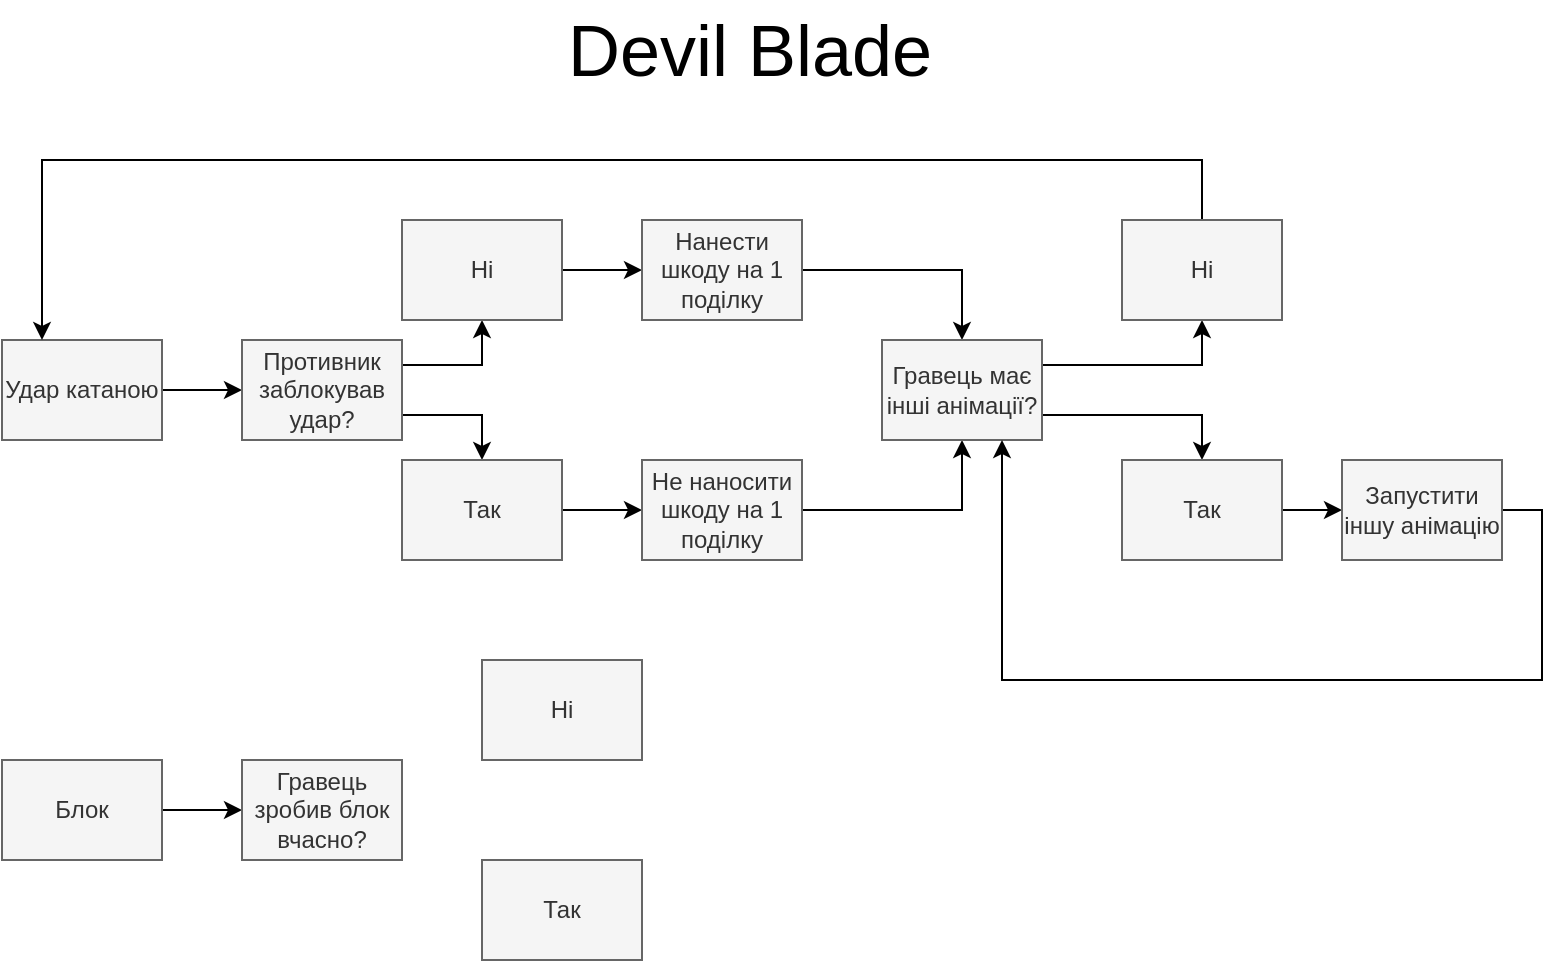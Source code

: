 <mxfile version="20.5.3" type="github">
  <diagram id="Gw7SjPRHPI560Tm9hMZg" name="Сторінка-1">
    <mxGraphModel dx="179" dy="305" grid="1" gridSize="10" guides="1" tooltips="1" connect="1" arrows="1" fold="1" page="1" pageScale="1" pageWidth="827" pageHeight="1169" math="0" shadow="0">
      <root>
        <mxCell id="0" />
        <mxCell id="1" parent="0" />
        <mxCell id="OfBTPzujXy_Dv2JITzyA-4" value="Devil Blade" style="text;html=1;align=center;verticalAlign=middle;whiteSpace=wrap;rounded=0;fontFamily=Helvetica;fontSize=36;" parent="1" vertex="1">
          <mxGeometry x="317" y="20" width="194" height="50" as="geometry" />
        </mxCell>
        <mxCell id="m0AJIgBf-lL1eL2nw93D-6" style="edgeStyle=orthogonalEdgeStyle;rounded=0;orthogonalLoop=1;jettySize=auto;html=1;exitX=1;exitY=0.5;exitDx=0;exitDy=0;" parent="1" source="m0AJIgBf-lL1eL2nw93D-4" target="m0AJIgBf-lL1eL2nw93D-5" edge="1">
          <mxGeometry relative="1" as="geometry" />
        </mxCell>
        <mxCell id="m0AJIgBf-lL1eL2nw93D-4" value="Удар катаною" style="text;html=1;strokeColor=#666666;fillColor=#f5f5f5;align=center;verticalAlign=middle;whiteSpace=wrap;rounded=0;fontColor=#333333;" parent="1" vertex="1">
          <mxGeometry x="40" y="190" width="80" height="50" as="geometry" />
        </mxCell>
        <mxCell id="m0AJIgBf-lL1eL2nw93D-8" style="edgeStyle=orthogonalEdgeStyle;rounded=0;orthogonalLoop=1;jettySize=auto;html=1;exitX=1;exitY=0.25;exitDx=0;exitDy=0;" parent="1" source="m0AJIgBf-lL1eL2nw93D-5" target="m0AJIgBf-lL1eL2nw93D-7" edge="1">
          <mxGeometry relative="1" as="geometry" />
        </mxCell>
        <mxCell id="m0AJIgBf-lL1eL2nw93D-10" style="edgeStyle=orthogonalEdgeStyle;rounded=0;orthogonalLoop=1;jettySize=auto;html=1;exitX=1;exitY=0.75;exitDx=0;exitDy=0;" parent="1" source="m0AJIgBf-lL1eL2nw93D-5" target="m0AJIgBf-lL1eL2nw93D-9" edge="1">
          <mxGeometry relative="1" as="geometry" />
        </mxCell>
        <mxCell id="m0AJIgBf-lL1eL2nw93D-5" value="Противник заблокував удар?" style="text;html=1;strokeColor=#666666;fillColor=#f5f5f5;align=center;verticalAlign=middle;whiteSpace=wrap;rounded=0;fontColor=#333333;" parent="1" vertex="1">
          <mxGeometry x="160" y="190" width="80" height="50" as="geometry" />
        </mxCell>
        <mxCell id="m0AJIgBf-lL1eL2nw93D-12" style="edgeStyle=orthogonalEdgeStyle;rounded=0;orthogonalLoop=1;jettySize=auto;html=1;exitX=1;exitY=0.5;exitDx=0;exitDy=0;" parent="1" source="m0AJIgBf-lL1eL2nw93D-7" target="m0AJIgBf-lL1eL2nw93D-11" edge="1">
          <mxGeometry relative="1" as="geometry" />
        </mxCell>
        <mxCell id="m0AJIgBf-lL1eL2nw93D-7" value="Ні" style="text;html=1;strokeColor=#666666;fillColor=#f5f5f5;align=center;verticalAlign=middle;whiteSpace=wrap;rounded=0;fontColor=#333333;" parent="1" vertex="1">
          <mxGeometry x="240" y="130" width="80" height="50" as="geometry" />
        </mxCell>
        <mxCell id="m0AJIgBf-lL1eL2nw93D-14" style="edgeStyle=orthogonalEdgeStyle;rounded=0;orthogonalLoop=1;jettySize=auto;html=1;exitX=1;exitY=0.5;exitDx=0;exitDy=0;" parent="1" source="m0AJIgBf-lL1eL2nw93D-9" target="m0AJIgBf-lL1eL2nw93D-13" edge="1">
          <mxGeometry relative="1" as="geometry" />
        </mxCell>
        <mxCell id="m0AJIgBf-lL1eL2nw93D-9" value="Так" style="text;html=1;strokeColor=#666666;fillColor=#f5f5f5;align=center;verticalAlign=middle;whiteSpace=wrap;rounded=0;fontColor=#333333;" parent="1" vertex="1">
          <mxGeometry x="240" y="250" width="80" height="50" as="geometry" />
        </mxCell>
        <mxCell id="m0AJIgBf-lL1eL2nw93D-16" style="edgeStyle=orthogonalEdgeStyle;rounded=0;orthogonalLoop=1;jettySize=auto;html=1;exitX=1;exitY=0.5;exitDx=0;exitDy=0;" parent="1" source="m0AJIgBf-lL1eL2nw93D-11" target="m0AJIgBf-lL1eL2nw93D-15" edge="1">
          <mxGeometry relative="1" as="geometry" />
        </mxCell>
        <mxCell id="m0AJIgBf-lL1eL2nw93D-11" value="Нанести шкоду на 1 поділку" style="text;html=1;strokeColor=#666666;fillColor=#f5f5f5;align=center;verticalAlign=middle;whiteSpace=wrap;rounded=0;fontColor=#333333;" parent="1" vertex="1">
          <mxGeometry x="360" y="130" width="80" height="50" as="geometry" />
        </mxCell>
        <mxCell id="m0AJIgBf-lL1eL2nw93D-17" style="edgeStyle=orthogonalEdgeStyle;rounded=0;orthogonalLoop=1;jettySize=auto;html=1;exitX=1;exitY=0.5;exitDx=0;exitDy=0;entryX=0.5;entryY=1;entryDx=0;entryDy=0;" parent="1" source="m0AJIgBf-lL1eL2nw93D-13" target="m0AJIgBf-lL1eL2nw93D-15" edge="1">
          <mxGeometry relative="1" as="geometry" />
        </mxCell>
        <mxCell id="m0AJIgBf-lL1eL2nw93D-13" value="Не наносити шкоду на 1 поділку" style="text;html=1;strokeColor=#666666;fillColor=#f5f5f5;align=center;verticalAlign=middle;whiteSpace=wrap;rounded=0;fontColor=#333333;" parent="1" vertex="1">
          <mxGeometry x="360" y="250" width="80" height="50" as="geometry" />
        </mxCell>
        <mxCell id="m0AJIgBf-lL1eL2nw93D-19" style="edgeStyle=orthogonalEdgeStyle;rounded=0;orthogonalLoop=1;jettySize=auto;html=1;exitX=1;exitY=0.25;exitDx=0;exitDy=0;" parent="1" source="m0AJIgBf-lL1eL2nw93D-15" target="m0AJIgBf-lL1eL2nw93D-18" edge="1">
          <mxGeometry relative="1" as="geometry" />
        </mxCell>
        <mxCell id="m0AJIgBf-lL1eL2nw93D-21" style="edgeStyle=orthogonalEdgeStyle;rounded=0;orthogonalLoop=1;jettySize=auto;html=1;exitX=1;exitY=0.75;exitDx=0;exitDy=0;" parent="1" source="m0AJIgBf-lL1eL2nw93D-15" target="m0AJIgBf-lL1eL2nw93D-20" edge="1">
          <mxGeometry relative="1" as="geometry" />
        </mxCell>
        <mxCell id="m0AJIgBf-lL1eL2nw93D-15" value="Гравець має інші анімації?" style="text;html=1;strokeColor=#666666;fillColor=#f5f5f5;align=center;verticalAlign=middle;whiteSpace=wrap;rounded=0;fontColor=#333333;" parent="1" vertex="1">
          <mxGeometry x="480" y="190" width="80" height="50" as="geometry" />
        </mxCell>
        <mxCell id="m0AJIgBf-lL1eL2nw93D-22" style="edgeStyle=orthogonalEdgeStyle;rounded=0;orthogonalLoop=1;jettySize=auto;html=1;exitX=1;exitY=0.5;exitDx=0;exitDy=0;entryX=0.5;entryY=0;entryDx=0;entryDy=0;" parent="1" edge="1">
          <mxGeometry relative="1" as="geometry">
            <Array as="points">
              <mxPoint x="640" y="155" />
              <mxPoint x="640" y="100" />
              <mxPoint x="60" y="100" />
            </Array>
            <mxPoint x="660" y="155" as="sourcePoint" />
            <mxPoint x="60" y="190" as="targetPoint" />
          </mxGeometry>
        </mxCell>
        <mxCell id="m0AJIgBf-lL1eL2nw93D-18" value="Ні" style="text;html=1;strokeColor=#666666;fillColor=#f5f5f5;align=center;verticalAlign=middle;whiteSpace=wrap;rounded=0;fontColor=#333333;" parent="1" vertex="1">
          <mxGeometry x="600" y="130" width="80" height="50" as="geometry" />
        </mxCell>
        <mxCell id="m0AJIgBf-lL1eL2nw93D-24" style="edgeStyle=orthogonalEdgeStyle;rounded=0;orthogonalLoop=1;jettySize=auto;html=1;exitX=1;exitY=0.5;exitDx=0;exitDy=0;" parent="1" source="m0AJIgBf-lL1eL2nw93D-20" target="m0AJIgBf-lL1eL2nw93D-23" edge="1">
          <mxGeometry relative="1" as="geometry" />
        </mxCell>
        <mxCell id="m0AJIgBf-lL1eL2nw93D-20" value="Так" style="text;html=1;strokeColor=#666666;fillColor=#f5f5f5;align=center;verticalAlign=middle;whiteSpace=wrap;rounded=0;fontColor=#333333;" parent="1" vertex="1">
          <mxGeometry x="600" y="250" width="80" height="50" as="geometry" />
        </mxCell>
        <mxCell id="m0AJIgBf-lL1eL2nw93D-26" style="edgeStyle=orthogonalEdgeStyle;rounded=0;orthogonalLoop=1;jettySize=auto;html=1;exitX=1;exitY=0.5;exitDx=0;exitDy=0;entryX=0.75;entryY=1;entryDx=0;entryDy=0;" parent="1" source="m0AJIgBf-lL1eL2nw93D-23" target="m0AJIgBf-lL1eL2nw93D-15" edge="1">
          <mxGeometry relative="1" as="geometry">
            <Array as="points">
              <mxPoint x="810" y="275" />
              <mxPoint x="810" y="360" />
              <mxPoint x="540" y="360" />
            </Array>
          </mxGeometry>
        </mxCell>
        <mxCell id="m0AJIgBf-lL1eL2nw93D-23" value="Запустити іншу анімацію" style="text;html=1;strokeColor=#666666;fillColor=#f5f5f5;align=center;verticalAlign=middle;whiteSpace=wrap;rounded=0;fontColor=#333333;" parent="1" vertex="1">
          <mxGeometry x="710" y="250" width="80" height="50" as="geometry" />
        </mxCell>
        <mxCell id="qJtpwFS_eKcF3Zx06Uy4-3" style="edgeStyle=orthogonalEdgeStyle;rounded=0;orthogonalLoop=1;jettySize=auto;html=1;" edge="1" parent="1" source="qJtpwFS_eKcF3Zx06Uy4-1" target="qJtpwFS_eKcF3Zx06Uy4-2">
          <mxGeometry relative="1" as="geometry" />
        </mxCell>
        <mxCell id="qJtpwFS_eKcF3Zx06Uy4-1" value="Блок" style="text;html=1;strokeColor=#666666;fillColor=#f5f5f5;align=center;verticalAlign=middle;whiteSpace=wrap;rounded=0;fontColor=#333333;" vertex="1" parent="1">
          <mxGeometry x="40" y="400" width="80" height="50" as="geometry" />
        </mxCell>
        <mxCell id="qJtpwFS_eKcF3Zx06Uy4-4" value="Ні" style="text;html=1;strokeColor=#666666;fillColor=#f5f5f5;align=center;verticalAlign=middle;whiteSpace=wrap;rounded=0;fontColor=#333333;" vertex="1" parent="1">
          <mxGeometry x="280" y="350" width="80" height="50" as="geometry" />
        </mxCell>
        <mxCell id="qJtpwFS_eKcF3Zx06Uy4-2" value="Гравець зробив блок вчасно? " style="text;html=1;strokeColor=#666666;fillColor=#f5f5f5;align=center;verticalAlign=middle;whiteSpace=wrap;rounded=0;fontColor=#333333;movable=1;resizable=1;rotatable=1;deletable=1;editable=1;connectable=1;" vertex="1" parent="1">
          <mxGeometry x="160" y="400" width="80" height="50" as="geometry" />
        </mxCell>
        <mxCell id="qJtpwFS_eKcF3Zx06Uy4-8" value="Так" style="text;html=1;strokeColor=#666666;fillColor=#f5f5f5;align=center;verticalAlign=middle;whiteSpace=wrap;rounded=0;fontColor=#333333;" vertex="1" parent="1">
          <mxGeometry x="280" y="450" width="80" height="50" as="geometry" />
        </mxCell>
      </root>
    </mxGraphModel>
  </diagram>
</mxfile>
